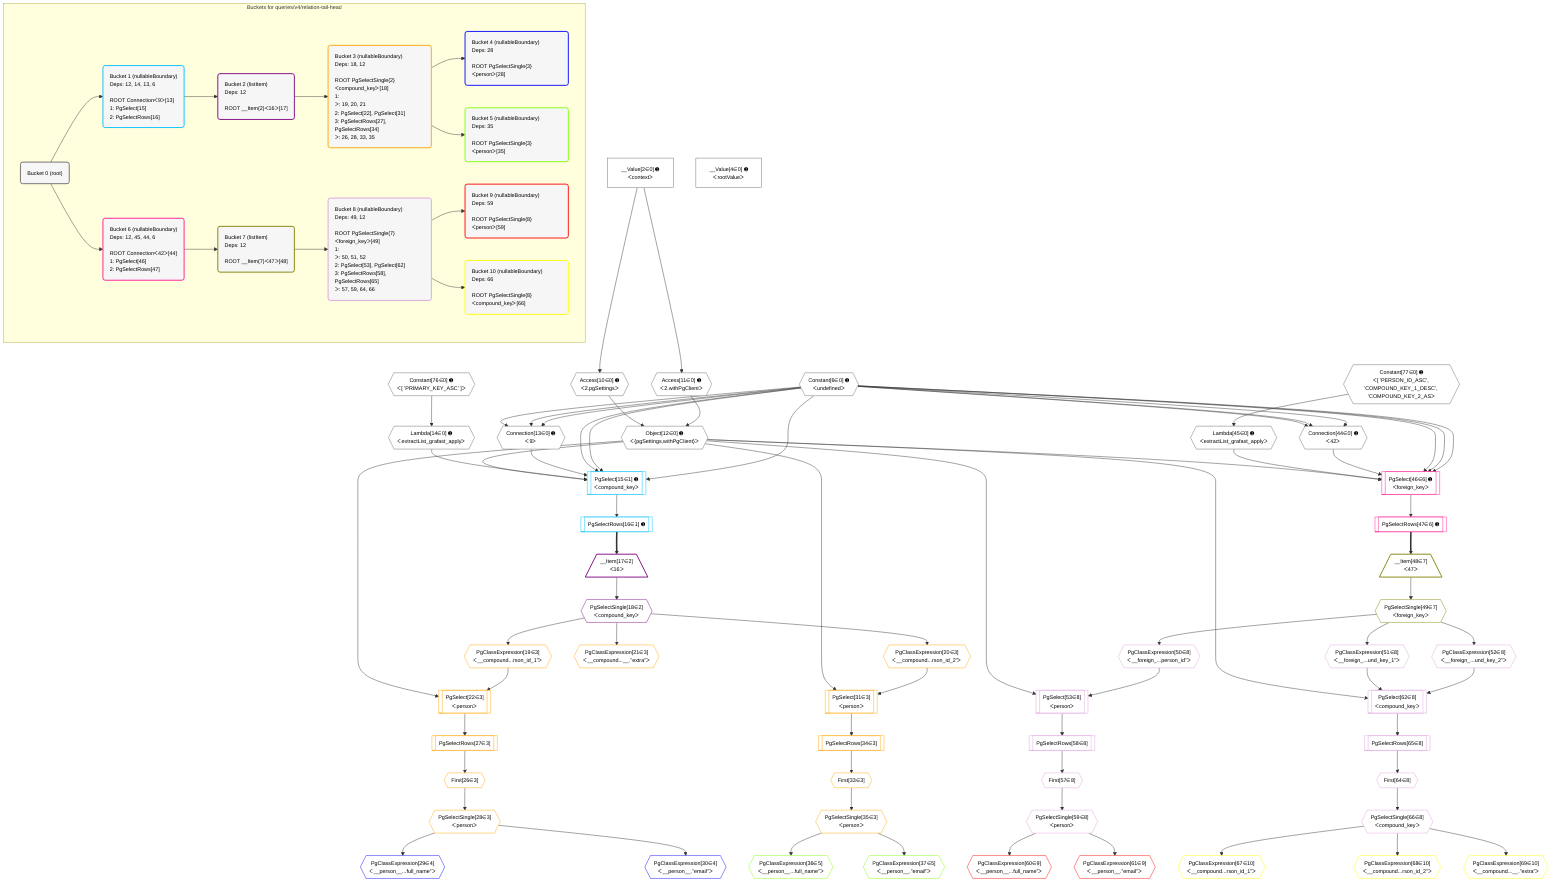 %%{init: {'themeVariables': { 'fontSize': '12px'}}}%%
graph TD
    classDef path fill:#eee,stroke:#000,color:#000
    classDef plan fill:#fff,stroke-width:1px,color:#000
    classDef itemplan fill:#fff,stroke-width:2px,color:#000
    classDef unbatchedplan fill:#dff,stroke-width:1px,color:#000
    classDef sideeffectplan fill:#fcc,stroke-width:2px,color:#000
    classDef bucket fill:#f6f6f6,color:#000,stroke-width:2px,text-align:left


    %% plan dependencies
    Connection13{{"Connection[13∈0] ➊<br />ᐸ9ᐳ"}}:::plan
    Constant6{{"Constant[6∈0] ➊<br />ᐸundefinedᐳ"}}:::plan
    Constant6 & Constant6 & Constant6 --> Connection13
    Connection44{{"Connection[44∈0] ➊<br />ᐸ42ᐳ"}}:::plan
    Constant6 & Constant6 & Constant6 --> Connection44
    Object12{{"Object[12∈0] ➊<br />ᐸ{pgSettings,withPgClient}ᐳ"}}:::plan
    Access10{{"Access[10∈0] ➊<br />ᐸ2.pgSettingsᐳ"}}:::plan
    Access11{{"Access[11∈0] ➊<br />ᐸ2.withPgClientᐳ"}}:::plan
    Access10 & Access11 --> Object12
    __Value2["__Value[2∈0] ➊<br />ᐸcontextᐳ"]:::plan
    __Value2 --> Access10
    __Value2 --> Access11
    Lambda14{{"Lambda[14∈0] ➊<br />ᐸextractList_grafast_applyᐳ"}}:::plan
    Constant76{{"Constant[76∈0] ➊<br />ᐸ[ 'PRIMARY_KEY_ASC' ]ᐳ"}}:::plan
    Constant76 --> Lambda14
    Lambda45{{"Lambda[45∈0] ➊<br />ᐸextractList_grafast_applyᐳ"}}:::plan
    Constant77{{"Constant[77∈0] ➊<br />ᐸ[ 'PERSON_ID_ASC', 'COMPOUND_KEY_1_DESC', 'COMPOUND_KEY_2_ASᐳ"}}:::plan
    Constant77 --> Lambda45
    __Value4["__Value[4∈0] ➊<br />ᐸrootValueᐳ"]:::plan
    PgSelect15[["PgSelect[15∈1] ➊<br />ᐸcompound_keyᐳ"]]:::plan
    Object12 & Lambda14 & Connection13 & Constant6 & Constant6 & Constant6 --> PgSelect15
    PgSelectRows16[["PgSelectRows[16∈1] ➊"]]:::plan
    PgSelect15 --> PgSelectRows16
    __Item17[/"__Item[17∈2]<br />ᐸ16ᐳ"\]:::itemplan
    PgSelectRows16 ==> __Item17
    PgSelectSingle18{{"PgSelectSingle[18∈2]<br />ᐸcompound_keyᐳ"}}:::plan
    __Item17 --> PgSelectSingle18
    PgSelect22[["PgSelect[22∈3]<br />ᐸpersonᐳ"]]:::plan
    PgClassExpression19{{"PgClassExpression[19∈3]<br />ᐸ__compound...rson_id_1”ᐳ"}}:::plan
    Object12 & PgClassExpression19 --> PgSelect22
    PgSelect31[["PgSelect[31∈3]<br />ᐸpersonᐳ"]]:::plan
    PgClassExpression20{{"PgClassExpression[20∈3]<br />ᐸ__compound...rson_id_2”ᐳ"}}:::plan
    Object12 & PgClassExpression20 --> PgSelect31
    PgSelectSingle18 --> PgClassExpression19
    PgSelectSingle18 --> PgClassExpression20
    PgClassExpression21{{"PgClassExpression[21∈3]<br />ᐸ__compound...__.”extra”ᐳ"}}:::plan
    PgSelectSingle18 --> PgClassExpression21
    First26{{"First[26∈3]"}}:::plan
    PgSelectRows27[["PgSelectRows[27∈3]"]]:::plan
    PgSelectRows27 --> First26
    PgSelect22 --> PgSelectRows27
    PgSelectSingle28{{"PgSelectSingle[28∈3]<br />ᐸpersonᐳ"}}:::plan
    First26 --> PgSelectSingle28
    First33{{"First[33∈3]"}}:::plan
    PgSelectRows34[["PgSelectRows[34∈3]"]]:::plan
    PgSelectRows34 --> First33
    PgSelect31 --> PgSelectRows34
    PgSelectSingle35{{"PgSelectSingle[35∈3]<br />ᐸpersonᐳ"}}:::plan
    First33 --> PgSelectSingle35
    PgClassExpression29{{"PgClassExpression[29∈4]<br />ᐸ__person__...full_name”ᐳ"}}:::plan
    PgSelectSingle28 --> PgClassExpression29
    PgClassExpression30{{"PgClassExpression[30∈4]<br />ᐸ__person__.”email”ᐳ"}}:::plan
    PgSelectSingle28 --> PgClassExpression30
    PgClassExpression36{{"PgClassExpression[36∈5]<br />ᐸ__person__...full_name”ᐳ"}}:::plan
    PgSelectSingle35 --> PgClassExpression36
    PgClassExpression37{{"PgClassExpression[37∈5]<br />ᐸ__person__.”email”ᐳ"}}:::plan
    PgSelectSingle35 --> PgClassExpression37
    PgSelect46[["PgSelect[46∈6] ➊<br />ᐸforeign_keyᐳ"]]:::plan
    Object12 & Lambda45 & Connection44 & Constant6 & Constant6 & Constant6 --> PgSelect46
    PgSelectRows47[["PgSelectRows[47∈6] ➊"]]:::plan
    PgSelect46 --> PgSelectRows47
    __Item48[/"__Item[48∈7]<br />ᐸ47ᐳ"\]:::itemplan
    PgSelectRows47 ==> __Item48
    PgSelectSingle49{{"PgSelectSingle[49∈7]<br />ᐸforeign_keyᐳ"}}:::plan
    __Item48 --> PgSelectSingle49
    PgSelect62[["PgSelect[62∈8]<br />ᐸcompound_keyᐳ"]]:::plan
    PgClassExpression51{{"PgClassExpression[51∈8]<br />ᐸ__foreign_...und_key_1”ᐳ"}}:::plan
    PgClassExpression52{{"PgClassExpression[52∈8]<br />ᐸ__foreign_...und_key_2”ᐳ"}}:::plan
    Object12 & PgClassExpression51 & PgClassExpression52 --> PgSelect62
    PgSelect53[["PgSelect[53∈8]<br />ᐸpersonᐳ"]]:::plan
    PgClassExpression50{{"PgClassExpression[50∈8]<br />ᐸ__foreign_...person_id”ᐳ"}}:::plan
    Object12 & PgClassExpression50 --> PgSelect53
    PgSelectSingle49 --> PgClassExpression50
    PgSelectSingle49 --> PgClassExpression51
    PgSelectSingle49 --> PgClassExpression52
    First57{{"First[57∈8]"}}:::plan
    PgSelectRows58[["PgSelectRows[58∈8]"]]:::plan
    PgSelectRows58 --> First57
    PgSelect53 --> PgSelectRows58
    PgSelectSingle59{{"PgSelectSingle[59∈8]<br />ᐸpersonᐳ"}}:::plan
    First57 --> PgSelectSingle59
    First64{{"First[64∈8]"}}:::plan
    PgSelectRows65[["PgSelectRows[65∈8]"]]:::plan
    PgSelectRows65 --> First64
    PgSelect62 --> PgSelectRows65
    PgSelectSingle66{{"PgSelectSingle[66∈8]<br />ᐸcompound_keyᐳ"}}:::plan
    First64 --> PgSelectSingle66
    PgClassExpression60{{"PgClassExpression[60∈9]<br />ᐸ__person__...full_name”ᐳ"}}:::plan
    PgSelectSingle59 --> PgClassExpression60
    PgClassExpression61{{"PgClassExpression[61∈9]<br />ᐸ__person__.”email”ᐳ"}}:::plan
    PgSelectSingle59 --> PgClassExpression61
    PgClassExpression67{{"PgClassExpression[67∈10]<br />ᐸ__compound...rson_id_1”ᐳ"}}:::plan
    PgSelectSingle66 --> PgClassExpression67
    PgClassExpression68{{"PgClassExpression[68∈10]<br />ᐸ__compound...rson_id_2”ᐳ"}}:::plan
    PgSelectSingle66 --> PgClassExpression68
    PgClassExpression69{{"PgClassExpression[69∈10]<br />ᐸ__compound...__.”extra”ᐳ"}}:::plan
    PgSelectSingle66 --> PgClassExpression69

    %% define steps

    subgraph "Buckets for queries/v4/relation-tail-head"
    Bucket0("Bucket 0 (root)"):::bucket
    classDef bucket0 stroke:#696969
    class Bucket0,__Value2,__Value4,Constant6,Access10,Access11,Object12,Connection13,Lambda14,Connection44,Lambda45,Constant76,Constant77 bucket0
    Bucket1("Bucket 1 (nullableBoundary)<br />Deps: 12, 14, 13, 6<br /><br />ROOT Connectionᐸ9ᐳ[13]<br />1: PgSelect[15]<br />2: PgSelectRows[16]"):::bucket
    classDef bucket1 stroke:#00bfff
    class Bucket1,PgSelect15,PgSelectRows16 bucket1
    Bucket2("Bucket 2 (listItem)<br />Deps: 12<br /><br />ROOT __Item{2}ᐸ16ᐳ[17]"):::bucket
    classDef bucket2 stroke:#7f007f
    class Bucket2,__Item17,PgSelectSingle18 bucket2
    Bucket3("Bucket 3 (nullableBoundary)<br />Deps: 18, 12<br /><br />ROOT PgSelectSingle{2}ᐸcompound_keyᐳ[18]<br />1: <br />ᐳ: 19, 20, 21<br />2: PgSelect[22], PgSelect[31]<br />3: PgSelectRows[27], PgSelectRows[34]<br />ᐳ: 26, 28, 33, 35"):::bucket
    classDef bucket3 stroke:#ffa500
    class Bucket3,PgClassExpression19,PgClassExpression20,PgClassExpression21,PgSelect22,First26,PgSelectRows27,PgSelectSingle28,PgSelect31,First33,PgSelectRows34,PgSelectSingle35 bucket3
    Bucket4("Bucket 4 (nullableBoundary)<br />Deps: 28<br /><br />ROOT PgSelectSingle{3}ᐸpersonᐳ[28]"):::bucket
    classDef bucket4 stroke:#0000ff
    class Bucket4,PgClassExpression29,PgClassExpression30 bucket4
    Bucket5("Bucket 5 (nullableBoundary)<br />Deps: 35<br /><br />ROOT PgSelectSingle{3}ᐸpersonᐳ[35]"):::bucket
    classDef bucket5 stroke:#7fff00
    class Bucket5,PgClassExpression36,PgClassExpression37 bucket5
    Bucket6("Bucket 6 (nullableBoundary)<br />Deps: 12, 45, 44, 6<br /><br />ROOT Connectionᐸ42ᐳ[44]<br />1: PgSelect[46]<br />2: PgSelectRows[47]"):::bucket
    classDef bucket6 stroke:#ff1493
    class Bucket6,PgSelect46,PgSelectRows47 bucket6
    Bucket7("Bucket 7 (listItem)<br />Deps: 12<br /><br />ROOT __Item{7}ᐸ47ᐳ[48]"):::bucket
    classDef bucket7 stroke:#808000
    class Bucket7,__Item48,PgSelectSingle49 bucket7
    Bucket8("Bucket 8 (nullableBoundary)<br />Deps: 49, 12<br /><br />ROOT PgSelectSingle{7}ᐸforeign_keyᐳ[49]<br />1: <br />ᐳ: 50, 51, 52<br />2: PgSelect[53], PgSelect[62]<br />3: PgSelectRows[58], PgSelectRows[65]<br />ᐳ: 57, 59, 64, 66"):::bucket
    classDef bucket8 stroke:#dda0dd
    class Bucket8,PgClassExpression50,PgClassExpression51,PgClassExpression52,PgSelect53,First57,PgSelectRows58,PgSelectSingle59,PgSelect62,First64,PgSelectRows65,PgSelectSingle66 bucket8
    Bucket9("Bucket 9 (nullableBoundary)<br />Deps: 59<br /><br />ROOT PgSelectSingle{8}ᐸpersonᐳ[59]"):::bucket
    classDef bucket9 stroke:#ff0000
    class Bucket9,PgClassExpression60,PgClassExpression61 bucket9
    Bucket10("Bucket 10 (nullableBoundary)<br />Deps: 66<br /><br />ROOT PgSelectSingle{8}ᐸcompound_keyᐳ[66]"):::bucket
    classDef bucket10 stroke:#ffff00
    class Bucket10,PgClassExpression67,PgClassExpression68,PgClassExpression69 bucket10
    Bucket0 --> Bucket1 & Bucket6
    Bucket1 --> Bucket2
    Bucket2 --> Bucket3
    Bucket3 --> Bucket4 & Bucket5
    Bucket6 --> Bucket7
    Bucket7 --> Bucket8
    Bucket8 --> Bucket9 & Bucket10
    end